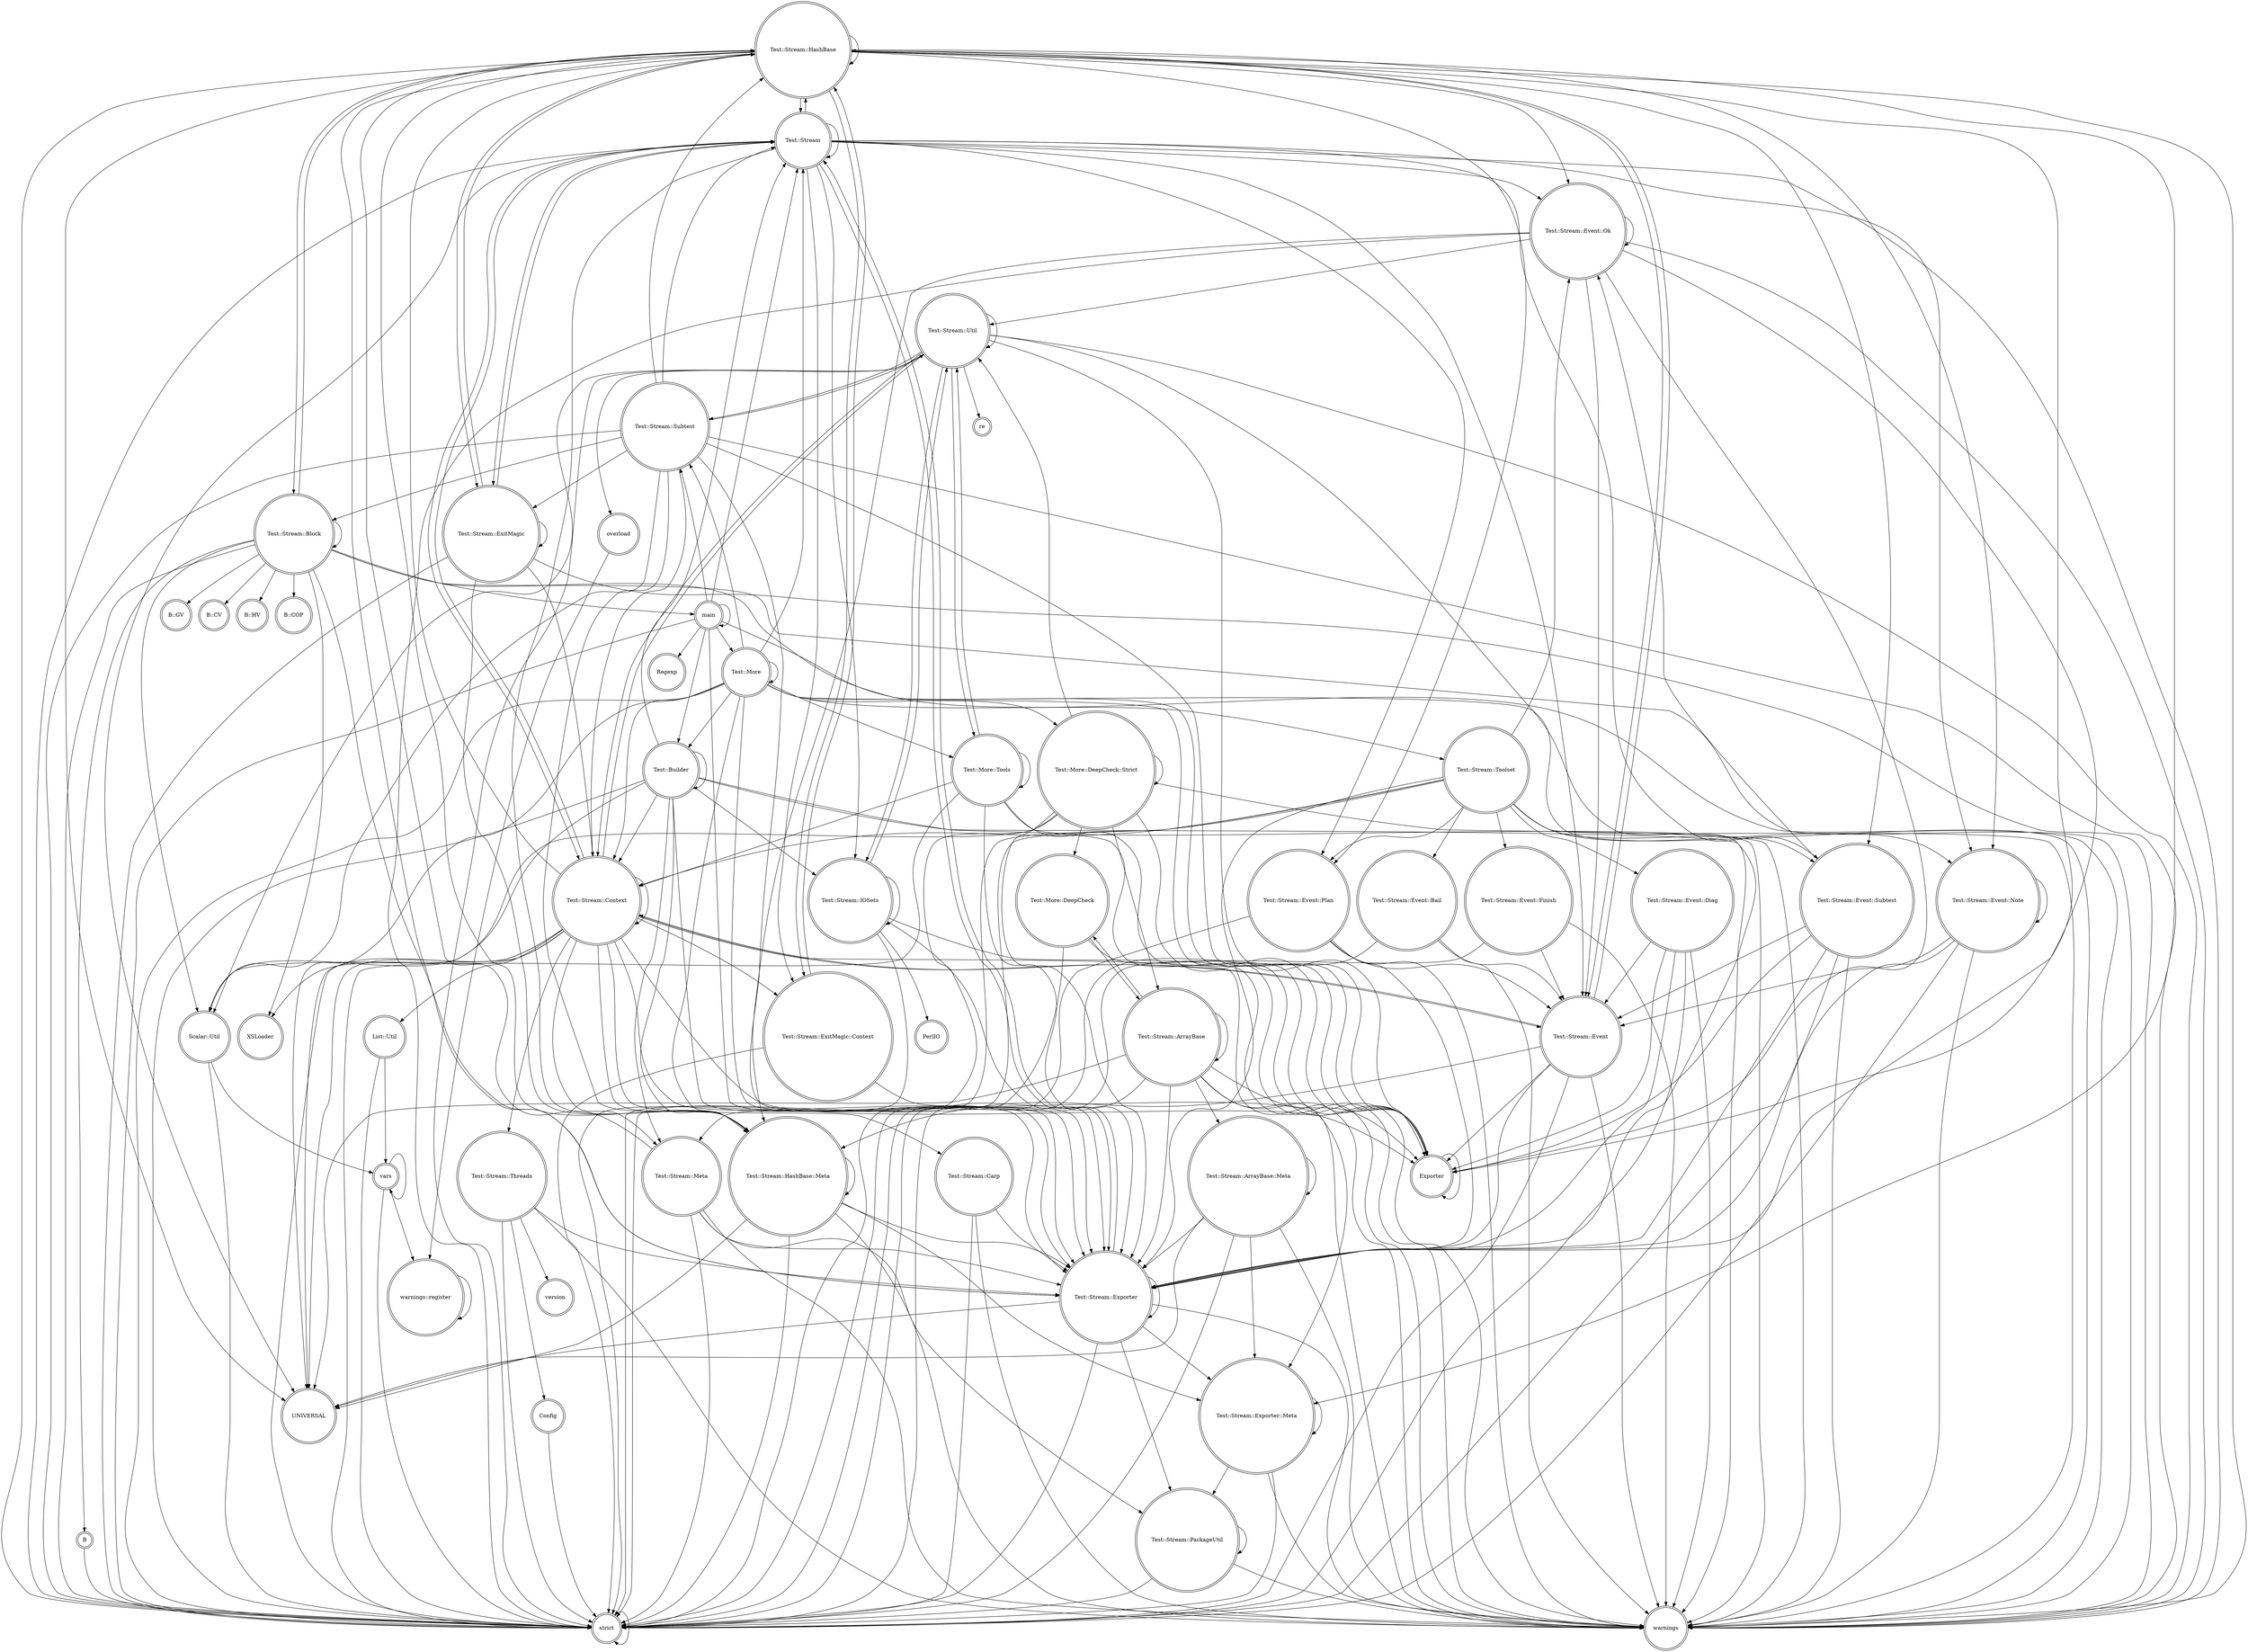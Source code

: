 digraph {
graph [overlap=false]
node [shape=doublecircle];
"Test::Stream::HashBase" -> "Test::Stream::Exporter::Meta";
"Test::Stream" -> "Test::Stream::Event::Subtest";
"Test::Stream::HashBase::Meta" -> "strict";
"Test::Stream::Subtest" -> "strict";
"Test::More" -> "Test::Stream::Toolset";
"Test::Stream::IOSets" -> "Test::Stream::Util";
"Test::Stream::Block" -> "B::COP";
"Test::Builder" -> "warnings";
"Test::Stream::Subtest" -> "Test::Stream::ExitMagic";
"Test::Stream::Block" -> "XSLoader";
"Test::Stream::HashBase" -> "Test::Stream::HashBase::Meta";
"Test::Stream::HashBase::Meta" -> "Test::Stream::HashBase::Meta";
"Test::Stream::Exporter" -> "Test::Stream::Exporter::Meta";
"Test::Stream::PackageUtil" -> "Test::Stream::PackageUtil";
"Test::More" -> "Test::Stream::Context";
"Test::Stream" -> "Test::Stream::Event::Plan";
"Test::More" -> "Test::Builder";
"Test::Stream::Meta" -> "Test::Stream::PackageUtil";
"Test::Stream" -> "Test::Stream::Event::Note";
"Test::Stream::Toolset" -> "warnings";
"Test::More::Tools" -> "Test::Stream::Exporter";
"Test::Stream::Event::Plan" -> "Test::Stream::Event";
"Test::Stream::Context" -> "Test::Stream::Util";
"Test::Stream::Event::Plan" -> "strict";
"Test::Stream::Block" -> "Exporter";
"Test::Stream::Event" -> "Test::Stream::Exporter";
"Test::Stream::Subtest" -> "Test::Stream::Util";
"Test::Stream::Event::Note" -> "Test::Stream::Exporter";
"Test::Stream::Util" -> "Test::Stream::Util";
"Test::Stream::Toolset" -> "Test::Stream::Meta";
"Test::Stream::IOSets" -> "Test::Stream::IOSets";
"Test::Stream" -> "Test::Stream";
"Test::More" -> "strict";
"Test::Stream::Event" -> "Test::Stream::Context";
"Test::Stream::ArrayBase" -> "Test::Stream::ArrayBase::Meta";
"Test::Stream::Context" -> "Test::Stream::Context";
"Test::More::DeepCheck::Strict" -> "Scalar::Util";
"Test::Stream::Event" -> "Test::Stream::HashBase";
"Test::Stream::Util" -> "Test::Stream::IOSets";
"main" -> "Test::Stream";
"Test::Stream" -> "Test::Stream::ExitMagic::Context";
"main" -> "strict";
"Test::Stream::ArrayBase" -> "Test::Stream::Exporter";
"Test::Stream" -> "UNIVERSAL";
"Test::Stream::Block" -> "B";
"Test::Stream::ExitMagic" -> "Test::Stream::ExitMagic";
"Test::Stream::Util" -> "Exporter";
"Test::Stream::Event::Note" -> "strict";
"Test::Stream" -> "Test::Stream::ExitMagic";
"Test::Stream::Threads" -> "strict";
"Test::More::DeepCheck::Strict" -> "Test::More::DeepCheck::Strict";
"Test::Stream::Event::Ok" -> "Test::Stream::Exporter";
"Test::Stream::Event" -> "warnings";
"Test::Stream::Subtest" -> "Exporter";
"Test::Stream::IOSets" -> "warnings";
"Test::More" -> "Test::More";
"List::Util" -> "strict";
"Test::Stream::Block" -> "Scalar::Util";
"Test::Stream::HashBase" -> "Test::Stream::Event::Ok";
"Test::Stream::Context" -> "Exporter";
"Test::Stream::Context" -> "Test::Stream::ExitMagic::Context";
"Test::Stream::Exporter" -> "Test::Stream";
"Test::Stream::ExitMagic::Context" -> "Test::Stream::HashBase";
"Test::Stream::Meta" -> "Test::Stream::HashBase";
"Test::Stream::ArrayBase" -> "Test::Stream::Exporter::Meta";
"Test::Stream::ExitMagic" -> "Test::Stream";
"Test::Stream::Event::Note" -> "Test::Stream::Event::Note";
"Test::Stream::Block" -> "main";
"vars" -> "vars";
"Test::Stream" -> "Test::Stream::HashBase";
"Test::Stream::Threads" -> "Config";
"Test::Stream::Context" -> "Test::Stream::HashBase";
"main" -> "main";
"Test::Stream::Event::Subtest" -> "warnings";
"Test::Stream::HashBase" -> "Test::Stream::ExitMagic";
"Test::More" -> "Exporter";
"Test::Stream::HashBase::Meta" -> "warnings";
"Test::Stream" -> "Test::Stream::Exporter";
"Test::Stream::Toolset" -> "Test::Stream::Event::Plan";
"Test::More" -> "UNIVERSAL";
"Test::Stream::Block" -> "Test::Stream::HashBase";
"Test::Stream::Event::Plan" -> "Test::Stream::Exporter";
"Test::More" -> "Test::More::Tools";
"Test::Stream::Carp" -> "warnings";
"Test::Stream::Event::Subtest" -> "Test::Stream::Event::Ok";
"Test::Stream::HashBase" -> "Test::Stream::Block";
"Test::Stream::Event::Subtest" -> "strict";
"Test::Stream::Util" -> "re";
"Test::More::DeepCheck::Strict" -> "Test::Stream::Exporter";
"Test::Stream::Carp" -> "strict";
"Test::Stream::Util" -> "overload";
"Test::More::DeepCheck" -> "strict";
"Test::Stream::HashBase::Meta" -> "Test::Stream::Exporter::Meta";
"Test::Stream::Event::Diag" -> "warnings";
"Test::Stream::Context" -> "Test::Stream::Carp";
"Test::Stream::HashBase" -> "Test::Stream";
"Test::Stream::ExitMagic::Context" -> "warnings";
"Test::Stream::Block" -> "B::GV";
"Test::Stream" -> "strict";
"Test::More::DeepCheck" -> "warnings";
"Test::Stream::PackageUtil" -> "warnings";
"Test::More::DeepCheck::Strict" -> "Test::Stream::ArrayBase";
"warnings::register" -> "warnings::register";
"Test::Stream::Exporter::Meta" -> "Test::Stream::Exporter::Meta";
"Test::Stream::Exporter" -> "Test::Stream::Exporter";
"Test::More::Tools" -> "Exporter";
"main" -> "Test::More";
"Test::Stream::Block" -> "Test::Stream::Exporter";
"Test::Stream::Context" -> "Test::Stream::Meta";
"Test::Stream::ArrayBase::Meta" -> "warnings";
"Test::Stream::Subtest" -> "Test::Stream::Block";
"Test::Stream::ArrayBase::Meta" -> "strict";
"Test::Stream::ExitMagic" -> "Test::Stream::HashBase";
"Test::More::Tools" -> "strict";
"Test::Stream::Event" -> "strict";
"strict" -> "strict";
"vars" -> "warnings::register";
"Test::Stream::ArrayBase::Meta" -> "Test::Stream::Exporter";
"Test::Stream::Event::Ok" -> "Test::Stream::HashBase::Meta";
"Test::Stream::Context" -> "Scalar::Util";
"Test::Stream::Toolset" -> "Test::Stream::Exporter";
"Test::Stream::ArrayBase" -> "UNIVERSAL";
"Test::Stream::Event::Bail" -> "strict";
"Test::Stream" -> "Test::Stream::IOSets";
"Test::More::DeepCheck::Strict" -> "warnings";
"Test::Stream::Toolset" -> "Test::Stream::Event::Diag";
"Test::Builder" -> "Exporter";
"Test::Stream::Subtest" -> "Test::Stream";
"B" -> "strict";
"Test::More" -> "Test::More::DeepCheck::Strict";
"Test::More::Tools" -> "warnings";
"Test::Stream::HashBase::Meta" -> "UNIVERSAL";
"Test::Stream::Subtest" -> "Test::Stream::Exporter";
"Test::More" -> "Test::Stream::Subtest";
"main" -> "Test::Builder";
"Test::Stream::ExitMagic" -> "Test::Stream::Context";
"Test::Stream::Threads" -> "warnings";
"Test::Stream::HashBase" -> "Test::Stream::ExitMagic::Context";
"Test::Stream::HashBase" -> "strict";
"Test::Stream::Context" -> "strict";
"Test::Stream::Event::Ok" -> "strict";
"Test::Stream::HashBase" -> "warnings";
"Test::Stream::Meta" -> "strict";
"Test::Stream::ExitMagic" -> "Test::Stream::HashBase::Meta";
"Test::Stream::Subtest" -> "Test::Stream::HashBase::Meta";
"Test::Stream::Exporter::Meta" -> "Test::Stream::PackageUtil";
"Test::Stream::IOSets" -> "Test::Stream::Exporter";
"Test::Stream::Event::Subtest" -> "Test::Stream::Event";
"Test::Stream::HashBase::Meta" -> "Test::Stream::Exporter";
"Test::Stream::Context" -> "Test::Stream";
"Test::Stream::ArrayBase" -> "Test::More::DeepCheck";
"Test::Stream::Event::Subtest" -> "Exporter";
"Test::Stream::Event::Ok" -> "Test::Stream::Event::Ok";
"Test::Stream::HashBase" -> "Exporter";
"Test::Stream::Threads" -> "version";
"Test::Stream::HashBase" -> "Test::Stream::Event";
"main" -> "warnings";
"Test::Stream" -> "Test::Stream::Event";
"Test::Stream::Event::Note" -> "Test::Stream::Event";
"main" -> "Test::Stream::Subtest";
"Test::Stream::ArrayBase" -> "Test::Stream::ArrayBase";
"Test::Stream::Util" -> "Scalar::Util";
"Test::Stream::Exporter" -> "Test::Stream::PackageUtil";
"Test::Stream::Event::Diag" -> "strict";
"Test::Stream::Block" -> "Test::Stream::Block";
"Test::Stream::ArrayBase::Meta" -> "Test::Stream::ArrayBase::Meta";
"Test::Builder" -> "Test::Builder";
"Test::Stream::Subtest" -> "Test::Stream::HashBase";
"Test::Stream::Event::Finish" -> "strict";
"Test::Stream::Event::Ok" -> "Test::Stream::Util";
"Test::Stream::Context" -> "Test::Stream::Exporter";
"Test::Builder" -> "strict";
"Test::Stream::Util" -> "warnings";
"Test::Stream::Event" -> "Test::Stream::HashBase::Meta";
"Test::Stream::Subtest" -> "Scalar::Util";
"Test::Stream::Event::Finish" -> "warnings";
"Test::Builder" -> "Test::Stream::Context";
"Test::Builder" -> "Test::Stream";
"Test::Stream::Toolset" -> "Test::Stream::Event::Ok";
"Test::More" -> "Test::Stream::HashBase::Meta";
"Test::Stream::Context" -> "XSLoader";
"Test::More::Tools" -> "Test::Stream::Util";
"Test::Stream::Event::Ok" -> "warnings";
"Test::Stream::ExitMagic::Context" -> "strict";
"Test::Stream::IOSets" -> "strict";
"Test::More" -> "Test::Stream::Exporter";
"Test::Stream::Toolset" -> "Test::Stream::Event::Finish";
"Test::Stream::Context" -> "List::Util";
"Test::Stream::Meta" -> "Test::Stream::Exporter";
"Test::Stream::Event::Diag" -> "Test::Stream::Event";
"Test::Stream::Exporter::Meta" -> "strict";
"Test::Stream::Exporter::Meta" -> "warnings";
"Test::Stream::Carp" -> "Test::Stream::Exporter";
"Test::Stream::Event::Note" -> "warnings";
"Test::Stream::Exporter" -> "UNIVERSAL";
"Test::Stream::Subtest" -> "Test::Stream::Context";
"Test::Stream::Toolset" -> "Test::Stream::Context";
"Test::Stream::Toolset" -> "Test::Stream::Event::Note";
"Test::Stream::Event::Bail" -> "warnings";
"Test::Stream::Event::Finish" -> "Test::Stream::Event";
"Test::Stream::HashBase" -> "Test::Stream::HashBase";
"main" -> "Regexp";
"Test::Stream::Context" -> "Test::Stream::Event";
"Test::Stream::PackageUtil" -> "strict";
"Test::Stream" -> "Test::Stream::Event::Ok";
"Test::Stream::Context" -> "UNIVERSAL";
"Test::Stream::HashBase" -> "UNIVERSAL";
"Test::Stream::Exporter" -> "strict";
"Test::Stream::Threads" -> "Test::Stream::Exporter";
"Test::Stream::HashBase" -> "Test::Stream::Exporter";
"Test::Stream::Toolset" -> "strict";
"Test::Stream::Context" -> "warnings";
"vars" -> "strict";
"Test::Stream::Exporter" -> "warnings";
"Test::Stream::Event::Bail" -> "Test::Stream::Event";
"Test::Stream::HashBase" -> "Test::Stream::Event::Subtest";
"Test::Stream" -> "warnings";
"Test::Stream::Toolset" -> "Test::Stream::Event::Bail";
"Test::Stream::Subtest" -> "warnings";
"main" -> "Test::Stream::Exporter";
"Test::More" -> "Test::Stream";
"Test::More::Tools" -> "Test::More::Tools";
"Test::More" -> "warnings";
"Test::Stream::HashBase" -> "Test::Stream::Event::Note";
"Test::Builder" -> "Test::Stream::Meta";
"Scalar::Util" -> "strict";
"Test::Builder" -> "Test::Stream::IOSets";
"Test::Stream::Context" -> "Test::Stream::HashBase::Meta";
"Test::More::DeepCheck::Strict" -> "Exporter";
"Test::Stream::HashBase" -> "Test::Stream::Event::Plan";
"Scalar::Util" -> "vars";
"Test::Stream" -> "Test::Stream::HashBase::Meta";
"Test::Stream::Event::Ok" -> "Test::Stream::Event";
"Test::Stream::Block" -> "strict";
"Test::Builder" -> "UNIVERSAL";
"Test::Stream::ArrayBase" -> "warnings";
"Test::More::DeepCheck" -> "Test::Stream::ArrayBase";
"Test::Stream::Util" -> "Test::Stream::Subtest";
"Test::Stream::Util" -> "Test::Stream::Exporter";
"Test::Stream::Util" -> "Test::Stream::Context";
"Test::Stream::Block" -> "B::CV";
"Test::More::DeepCheck::Strict" -> "strict";
"Test::Stream::Block" -> "warnings";
"Test::Stream::Context" -> "Test::Stream::Threads";
"Exporter" -> "Exporter";
"Test::Stream::Util" -> "Test::More::Tools";
"Test::Stream::Util" -> "strict";
"Test::Stream::Meta" -> "warnings";
"Config" -> "strict";
"Test::Stream::Toolset" -> "Test::Stream::Event::Subtest";
"Test::Stream::ArrayBase::Meta" -> "Test::Stream::Exporter::Meta";
"Test::Stream::Block" -> "B::HV";
"Test::Stream::Event::Subtest" -> "Test::Stream::Exporter";
"Test::Stream::ExitMagic" -> "strict";
"Test::Builder" -> "Test::Stream::Exporter";
"Test::Stream::ArrayBase" -> "strict";
"Test::Stream::Event" -> "Exporter";
"Test::Stream::ExitMagic" -> "warnings";
"Test::Stream::ArrayBase::Meta" -> "UNIVERSAL";
"Test::More::DeepCheck::Strict" -> "Test::More::DeepCheck";
"Test::Stream::Event::Diag" -> "Exporter";
"Test::More::DeepCheck::Strict" -> "Test::Stream::Util";
"Test::Stream::ArrayBase" -> "Exporter";
"Test::Builder" -> "Test::Stream::HashBase::Meta";
"List::Util" -> "vars";
"Test::Stream::IOSets" -> "PerlIO";
"Test::Stream" -> "Test::Stream::Context";
"overload" -> "warnings::register";
"Test::Stream::Event::Ok" -> "Exporter";
"Test::Stream::Event::Plan" -> "warnings";
"Test::More::Tools" -> "Test::Stream::Context";
"Test::Stream::Event::Diag" -> "Test::Stream::Exporter";
}
